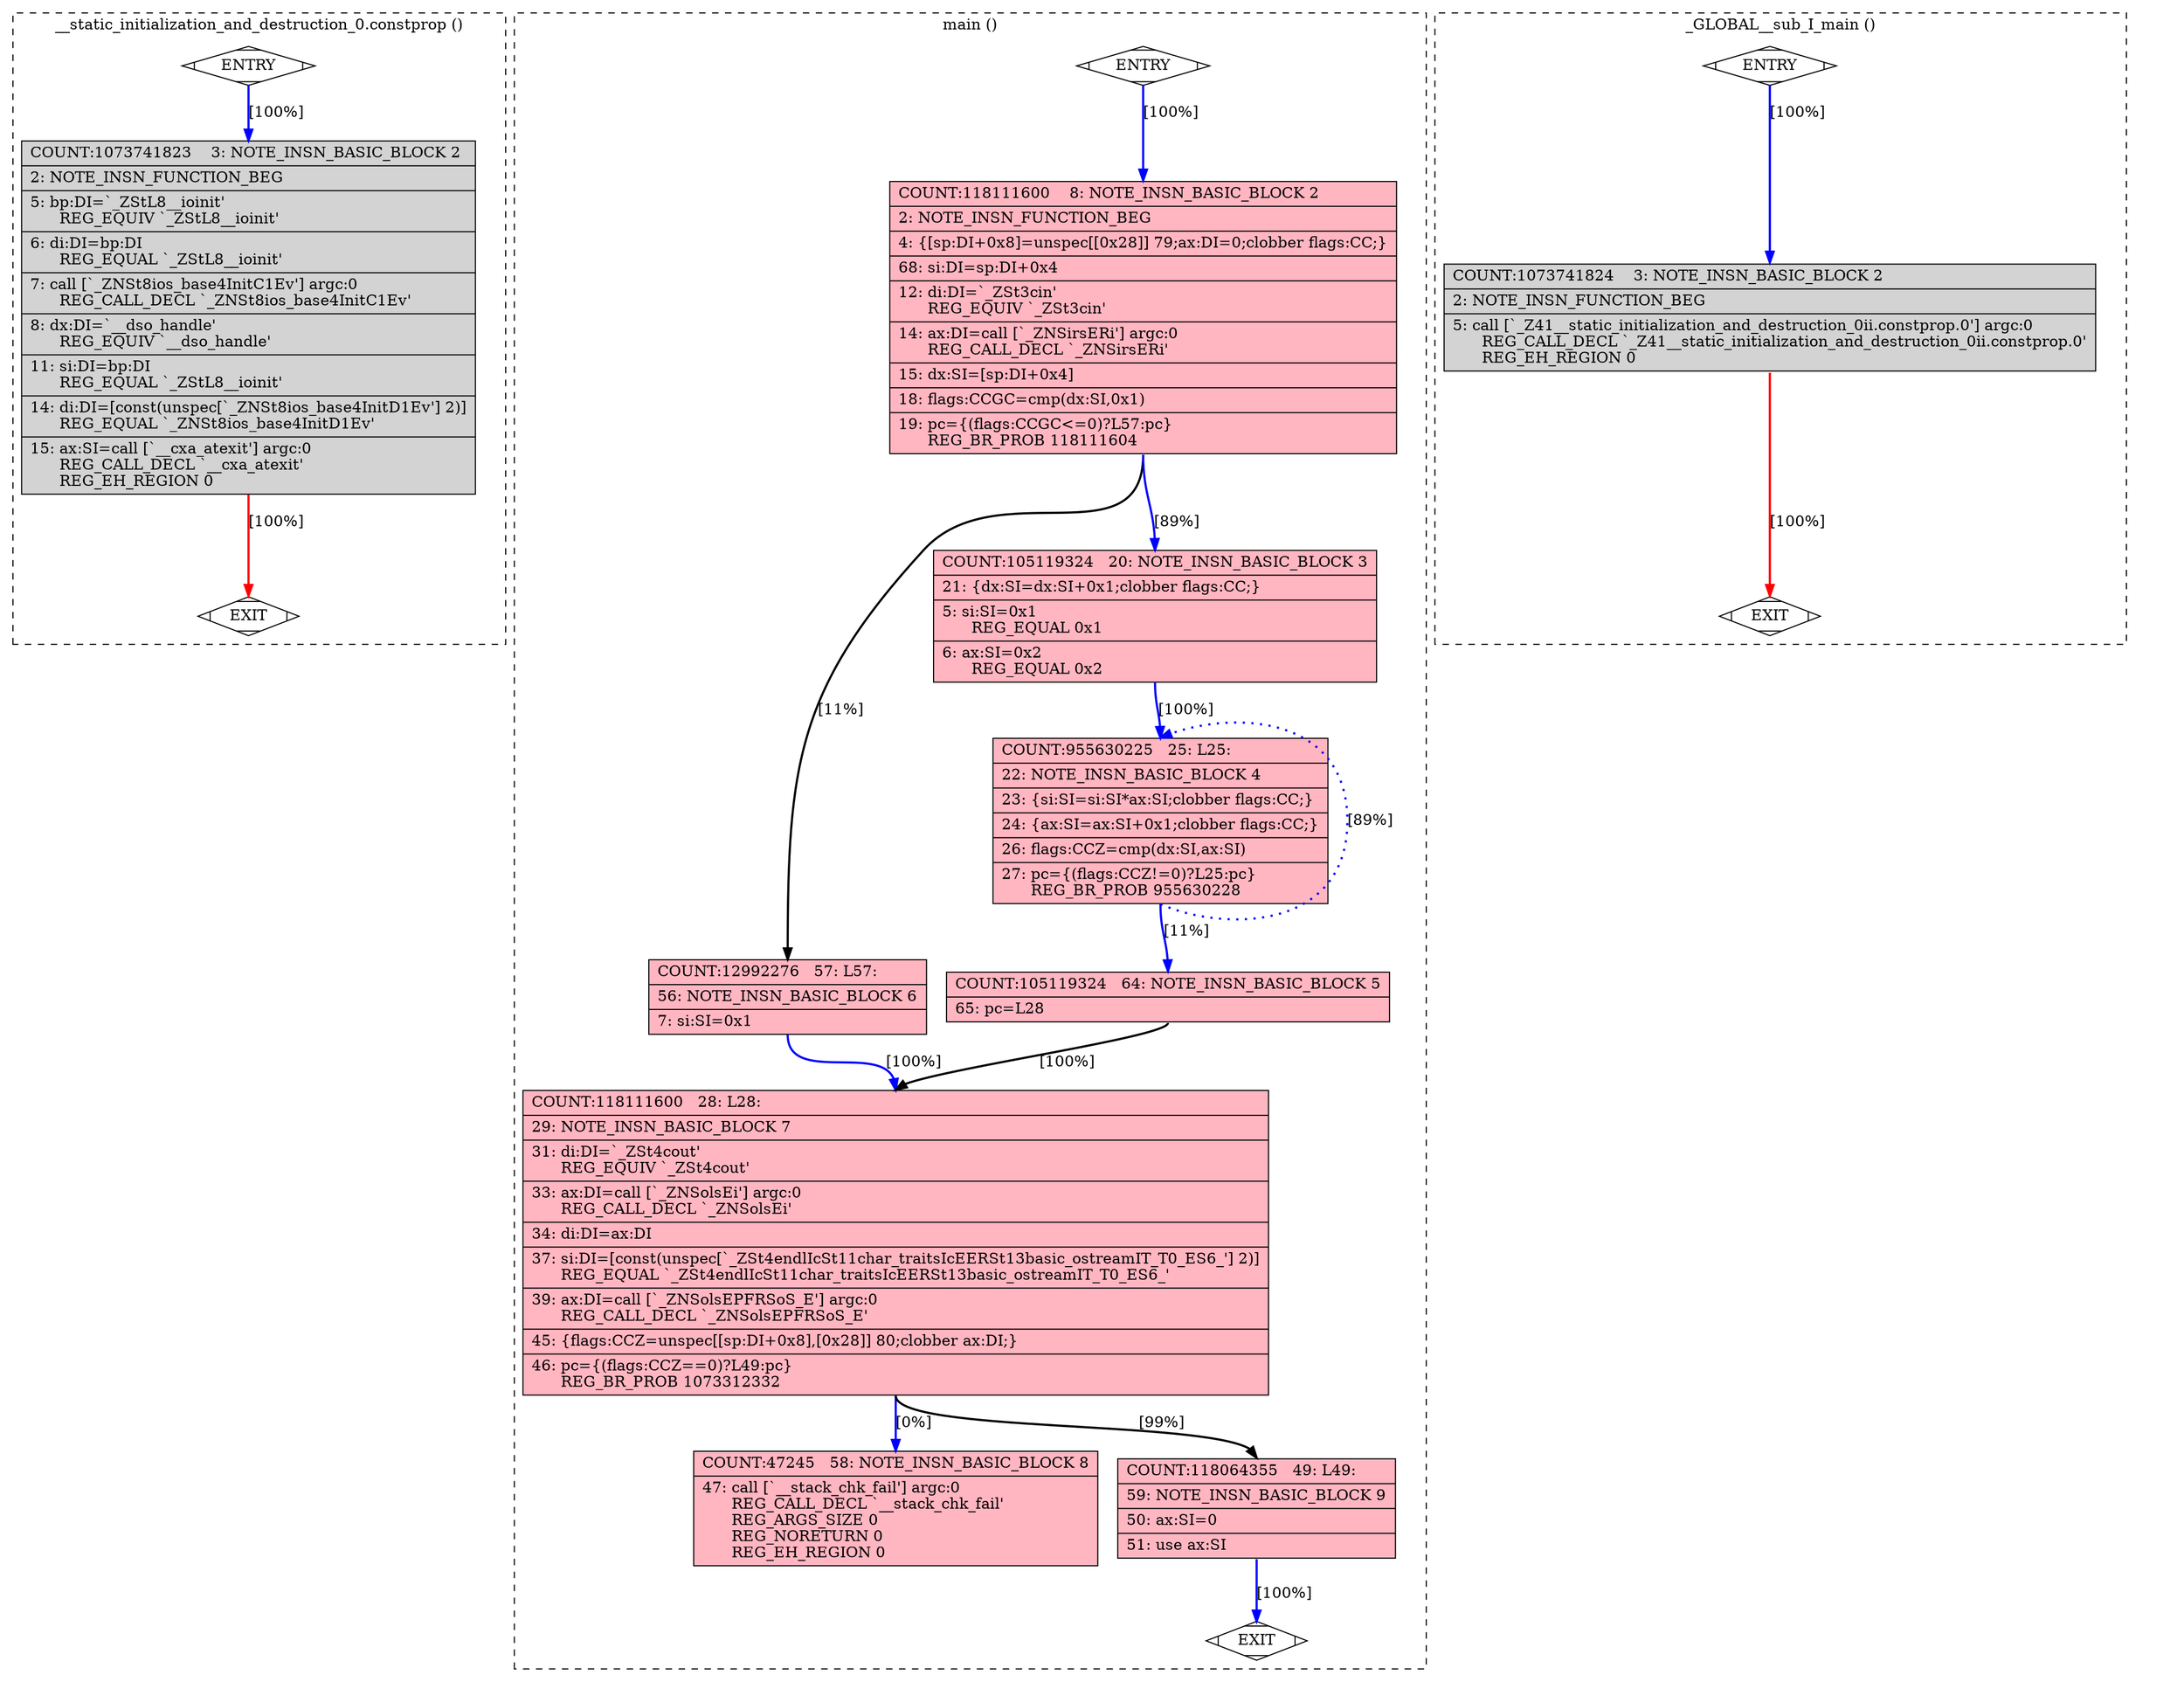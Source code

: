 digraph "factorial.cpp.299r.split2" {
overlap=false;
subgraph "cluster___static_initialization_and_destruction_0.constprop" {
	style="dashed";
	color="black";
	label="__static_initialization_and_destruction_0.constprop ()";
	fn_2280_basic_block_0 [shape=Mdiamond,style=filled,fillcolor=white,label="ENTRY"];

	fn_2280_basic_block_2 [shape=record,style=filled,fillcolor=lightgrey,label="{COUNT:1073741823\ \ \ \ 3:\ NOTE_INSN_BASIC_BLOCK\ 2\l\
|\ \ \ \ 2:\ NOTE_INSN_FUNCTION_BEG\l\
|\ \ \ \ 5:\ bp:DI=`_ZStL8__ioinit'\l\
\ \ \ \ \ \ REG_EQUIV\ `_ZStL8__ioinit'\l\
|\ \ \ \ 6:\ di:DI=bp:DI\l\
\ \ \ \ \ \ REG_EQUAL\ `_ZStL8__ioinit'\l\
|\ \ \ \ 7:\ call\ [`_ZNSt8ios_base4InitC1Ev']\ argc:0\l\
\ \ \ \ \ \ REG_CALL_DECL\ `_ZNSt8ios_base4InitC1Ev'\l\
|\ \ \ \ 8:\ dx:DI=`__dso_handle'\l\
\ \ \ \ \ \ REG_EQUIV\ `__dso_handle'\l\
|\ \ \ 11:\ si:DI=bp:DI\l\
\ \ \ \ \ \ REG_EQUAL\ `_ZStL8__ioinit'\l\
|\ \ \ 14:\ di:DI=[const(unspec[`_ZNSt8ios_base4InitD1Ev']\ 2)]\l\
\ \ \ \ \ \ REG_EQUAL\ `_ZNSt8ios_base4InitD1Ev'\l\
|\ \ \ 15:\ ax:SI=call\ [`__cxa_atexit']\ argc:0\l\
\ \ \ \ \ \ REG_CALL_DECL\ `__cxa_atexit'\l\
\ \ \ \ \ \ REG_EH_REGION\ 0\l\
}"];

	fn_2280_basic_block_1 [shape=Mdiamond,style=filled,fillcolor=white,label="EXIT"];

	fn_2280_basic_block_0:s -> fn_2280_basic_block_2:n [style="solid,bold",color=blue,weight=100,constraint=true,label="[100%]"];
	fn_2280_basic_block_2:s -> fn_2280_basic_block_1:n [style="solid,bold",color=red,weight=10,constraint=true,label="[100%]"];
	fn_2280_basic_block_0:s -> fn_2280_basic_block_1:n [style="invis",constraint=true];
}
subgraph "cluster_main" {
	style="dashed";
	color="black";
	label="main ()";
	fn_1778_basic_block_0 [shape=Mdiamond,style=filled,fillcolor=white,label="ENTRY"];

	fn_1778_basic_block_2 [shape=record,style=filled,fillcolor=lightpink,label="{COUNT:118111600\ \ \ \ 8:\ NOTE_INSN_BASIC_BLOCK\ 2\l\
|\ \ \ \ 2:\ NOTE_INSN_FUNCTION_BEG\l\
|\ \ \ \ 4:\ \{[sp:DI+0x8]=unspec[[0x28]]\ 79;ax:DI=0;clobber\ flags:CC;\}\l\
|\ \ \ 68:\ si:DI=sp:DI+0x4\l\
|\ \ \ 12:\ di:DI=`_ZSt3cin'\l\
\ \ \ \ \ \ REG_EQUIV\ `_ZSt3cin'\l\
|\ \ \ 14:\ ax:DI=call\ [`_ZNSirsERi']\ argc:0\l\
\ \ \ \ \ \ REG_CALL_DECL\ `_ZNSirsERi'\l\
|\ \ \ 15:\ dx:SI=[sp:DI+0x4]\l\
|\ \ \ 18:\ flags:CCGC=cmp(dx:SI,0x1)\l\
|\ \ \ 19:\ pc=\{(flags:CCGC\<=0)?L57:pc\}\l\
\ \ \ \ \ \ REG_BR_PROB\ 118111604\l\
}"];

	fn_1778_basic_block_6 [shape=record,style=filled,fillcolor=lightpink,label="{COUNT:12992276\ \ \ 57:\ L57:\l\
|\ \ \ 56:\ NOTE_INSN_BASIC_BLOCK\ 6\l\
|\ \ \ \ 7:\ si:SI=0x1\l\
}"];

	fn_1778_basic_block_3 [shape=record,style=filled,fillcolor=lightpink,label="{COUNT:105119324\ \ \ 20:\ NOTE_INSN_BASIC_BLOCK\ 3\l\
|\ \ \ 21:\ \{dx:SI=dx:SI+0x1;clobber\ flags:CC;\}\l\
|\ \ \ \ 5:\ si:SI=0x1\l\
\ \ \ \ \ \ REG_EQUAL\ 0x1\l\
|\ \ \ \ 6:\ ax:SI=0x2\l\
\ \ \ \ \ \ REG_EQUAL\ 0x2\l\
}"];

	fn_1778_basic_block_4 [shape=record,style=filled,fillcolor=lightpink,label="{COUNT:955630225\ \ \ 25:\ L25:\l\
|\ \ \ 22:\ NOTE_INSN_BASIC_BLOCK\ 4\l\
|\ \ \ 23:\ \{si:SI=si:SI*ax:SI;clobber\ flags:CC;\}\l\
|\ \ \ 24:\ \{ax:SI=ax:SI+0x1;clobber\ flags:CC;\}\l\
|\ \ \ 26:\ flags:CCZ=cmp(dx:SI,ax:SI)\l\
|\ \ \ 27:\ pc=\{(flags:CCZ!=0)?L25:pc\}\l\
\ \ \ \ \ \ REG_BR_PROB\ 955630228\l\
}"];

	fn_1778_basic_block_5 [shape=record,style=filled,fillcolor=lightpink,label="{COUNT:105119324\ \ \ 64:\ NOTE_INSN_BASIC_BLOCK\ 5\l\
|\ \ \ 65:\ pc=L28\l\
}"];

	fn_1778_basic_block_7 [shape=record,style=filled,fillcolor=lightpink,label="{COUNT:118111600\ \ \ 28:\ L28:\l\
|\ \ \ 29:\ NOTE_INSN_BASIC_BLOCK\ 7\l\
|\ \ \ 31:\ di:DI=`_ZSt4cout'\l\
\ \ \ \ \ \ REG_EQUIV\ `_ZSt4cout'\l\
|\ \ \ 33:\ ax:DI=call\ [`_ZNSolsEi']\ argc:0\l\
\ \ \ \ \ \ REG_CALL_DECL\ `_ZNSolsEi'\l\
|\ \ \ 34:\ di:DI=ax:DI\l\
|\ \ \ 37:\ si:DI=[const(unspec[`_ZSt4endlIcSt11char_traitsIcEERSt13basic_ostreamIT_T0_ES6_']\ 2)]\l\
\ \ \ \ \ \ REG_EQUAL\ `_ZSt4endlIcSt11char_traitsIcEERSt13basic_ostreamIT_T0_ES6_'\l\
|\ \ \ 39:\ ax:DI=call\ [`_ZNSolsEPFRSoS_E']\ argc:0\l\
\ \ \ \ \ \ REG_CALL_DECL\ `_ZNSolsEPFRSoS_E'\l\
|\ \ \ 45:\ \{flags:CCZ=unspec[[sp:DI+0x8],[0x28]]\ 80;clobber\ ax:DI;\}\l\
|\ \ \ 46:\ pc=\{(flags:CCZ==0)?L49:pc\}\l\
\ \ \ \ \ \ REG_BR_PROB\ 1073312332\l\
}"];

	fn_1778_basic_block_8 [shape=record,style=filled,fillcolor=lightpink,label="{COUNT:47245\ \ \ 58:\ NOTE_INSN_BASIC_BLOCK\ 8\l\
|\ \ \ 47:\ call\ [`__stack_chk_fail']\ argc:0\l\
\ \ \ \ \ \ REG_CALL_DECL\ `__stack_chk_fail'\l\
\ \ \ \ \ \ REG_ARGS_SIZE\ 0\l\
\ \ \ \ \ \ REG_NORETURN\ 0\l\
\ \ \ \ \ \ REG_EH_REGION\ 0\l\
}"];

	fn_1778_basic_block_9 [shape=record,style=filled,fillcolor=lightpink,label="{COUNT:118064355\ \ \ 49:\ L49:\l\
|\ \ \ 59:\ NOTE_INSN_BASIC_BLOCK\ 9\l\
|\ \ \ 50:\ ax:SI=0\l\
|\ \ \ 51:\ use\ ax:SI\l\
}"];

	fn_1778_basic_block_1 [shape=Mdiamond,style=filled,fillcolor=white,label="EXIT"];

	fn_1778_basic_block_0:s -> fn_1778_basic_block_2:n [style="solid,bold",color=blue,weight=100,constraint=true,label="[100%]"];
	fn_1778_basic_block_2:s -> fn_1778_basic_block_3:n [style="solid,bold",color=blue,weight=100,constraint=true,label="[89%]"];
	fn_1778_basic_block_2:s -> fn_1778_basic_block_6:n [style="solid,bold",color=black,weight=10,constraint=true,label="[11%]"];
	fn_1778_basic_block_3:s -> fn_1778_basic_block_4:n [style="solid,bold",color=blue,weight=100,constraint=true,label="[100%]"];
	fn_1778_basic_block_4:s -> fn_1778_basic_block_4:n [style="dotted,bold",color=blue,weight=10,constraint=false,label="[89%]"];
	fn_1778_basic_block_4:s -> fn_1778_basic_block_5:n [style="solid,bold",color=blue,weight=100,constraint=true,label="[11%]"];
	fn_1778_basic_block_5:s -> fn_1778_basic_block_7:n [style="solid,bold",color=black,weight=10,constraint=true,label="[100%]"];
	fn_1778_basic_block_6:s -> fn_1778_basic_block_7:n [style="solid,bold",color=blue,weight=100,constraint=true,label="[100%]"];
	fn_1778_basic_block_7:s -> fn_1778_basic_block_9:n [style="solid,bold",color=black,weight=10,constraint=true,label="[99%]"];
	fn_1778_basic_block_7:s -> fn_1778_basic_block_8:n [style="solid,bold",color=blue,weight=100,constraint=true,label="[0%]"];
	fn_1778_basic_block_9:s -> fn_1778_basic_block_1:n [style="solid,bold",color=blue,weight=100,constraint=true,label="[100%]"];
	fn_1778_basic_block_0:s -> fn_1778_basic_block_1:n [style="invis",constraint=true];
}
subgraph "cluster__GLOBAL__sub_I_main" {
	style="dashed";
	color="black";
	label="_GLOBAL__sub_I_main ()";
	fn_2279_basic_block_0 [shape=Mdiamond,style=filled,fillcolor=white,label="ENTRY"];

	fn_2279_basic_block_2 [shape=record,style=filled,fillcolor=lightgrey,label="{COUNT:1073741824\ \ \ \ 3:\ NOTE_INSN_BASIC_BLOCK\ 2\l\
|\ \ \ \ 2:\ NOTE_INSN_FUNCTION_BEG\l\
|\ \ \ \ 5:\ call\ [`_Z41__static_initialization_and_destruction_0ii.constprop.0']\ argc:0\l\
\ \ \ \ \ \ REG_CALL_DECL\ `_Z41__static_initialization_and_destruction_0ii.constprop.0'\l\
\ \ \ \ \ \ REG_EH_REGION\ 0\l\
}"];

	fn_2279_basic_block_1 [shape=Mdiamond,style=filled,fillcolor=white,label="EXIT"];

	fn_2279_basic_block_0:s -> fn_2279_basic_block_2:n [style="solid,bold",color=blue,weight=100,constraint=true,label="[100%]"];
	fn_2279_basic_block_2:s -> fn_2279_basic_block_1:n [style="solid,bold",color=red,weight=10,constraint=true,label="[100%]"];
	fn_2279_basic_block_0:s -> fn_2279_basic_block_1:n [style="invis",constraint=true];
}
}
